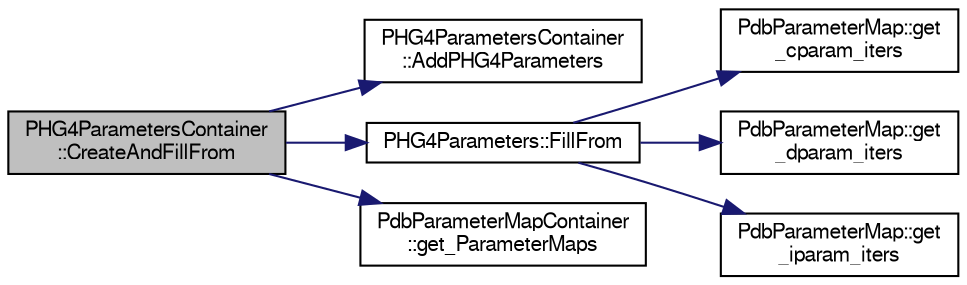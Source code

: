 digraph "PHG4ParametersContainer::CreateAndFillFrom"
{
  bgcolor="transparent";
  edge [fontname="FreeSans",fontsize="10",labelfontname="FreeSans",labelfontsize="10"];
  node [fontname="FreeSans",fontsize="10",shape=record];
  rankdir="LR";
  Node1 [label="PHG4ParametersContainer\l::CreateAndFillFrom",height=0.2,width=0.4,color="black", fillcolor="grey75", style="filled" fontcolor="black"];
  Node1 -> Node2 [color="midnightblue",fontsize="10",style="solid",fontname="FreeSans"];
  Node2 [label="PHG4ParametersContainer\l::AddPHG4Parameters",height=0.2,width=0.4,color="black",URL="$d5/d5f/classPHG4ParametersContainer.html#a4a75fbc12b4219993210c82c1fb4f165"];
  Node1 -> Node3 [color="midnightblue",fontsize="10",style="solid",fontname="FreeSans"];
  Node3 [label="PHG4Parameters::FillFrom",height=0.2,width=0.4,color="black",URL="$da/d29/classPHG4Parameters.html#ab8f483eebcc88f7b19512ae21139d30d"];
  Node3 -> Node4 [color="midnightblue",fontsize="10",style="solid",fontname="FreeSans"];
  Node4 [label="PdbParameterMap::get\l_cparam_iters",height=0.2,width=0.4,color="black",URL="$d8/d21/classPdbParameterMap.html#ab0e99129bc91837311172241b78f4c82"];
  Node3 -> Node5 [color="midnightblue",fontsize="10",style="solid",fontname="FreeSans"];
  Node5 [label="PdbParameterMap::get\l_dparam_iters",height=0.2,width=0.4,color="black",URL="$d8/d21/classPdbParameterMap.html#ade341cd2fa2ac009cd6e7741e728f85b"];
  Node3 -> Node6 [color="midnightblue",fontsize="10",style="solid",fontname="FreeSans"];
  Node6 [label="PdbParameterMap::get\l_iparam_iters",height=0.2,width=0.4,color="black",URL="$d8/d21/classPdbParameterMap.html#ac348934f368cf69d37ce7480fdcd332c"];
  Node1 -> Node7 [color="midnightblue",fontsize="10",style="solid",fontname="FreeSans"];
  Node7 [label="PdbParameterMapContainer\l::get_ParameterMaps",height=0.2,width=0.4,color="black",URL="$d4/d7d/classPdbParameterMapContainer.html#a1ec2a6c2416d44a99458cf8c7f1c31a5"];
}
